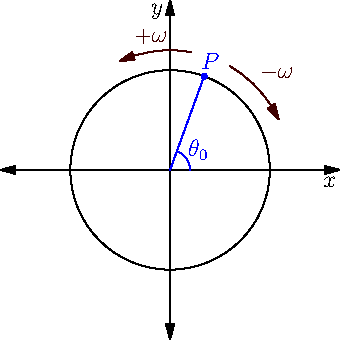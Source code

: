 size(6cm);
import graph;

pair O = (0,0);
xaxis("$x$", -1.7, 1.7, Arrows);
yaxis("$y$", -1.7, 1.7, Arrows);
draw(unitcircle);
pair P = dir(70);
draw(O--P, blue);
dot("$P$", P, dir(70), blue);

draw(arc(O, 1.2, 80, 115), darkred, EndArrow);
draw(arc(O, 1.2, 60, 25), darkred, EndArrow);
label("$+\omega$", 1.2*dir(95), dir(110), darkred);
label("$-\omega$", 1.2*dir(45), dir(45), darkred);

label("$\theta_0$", 0.35*dir(35), blue);
draw(arc(O, 0.2, 0, 70), blue);
